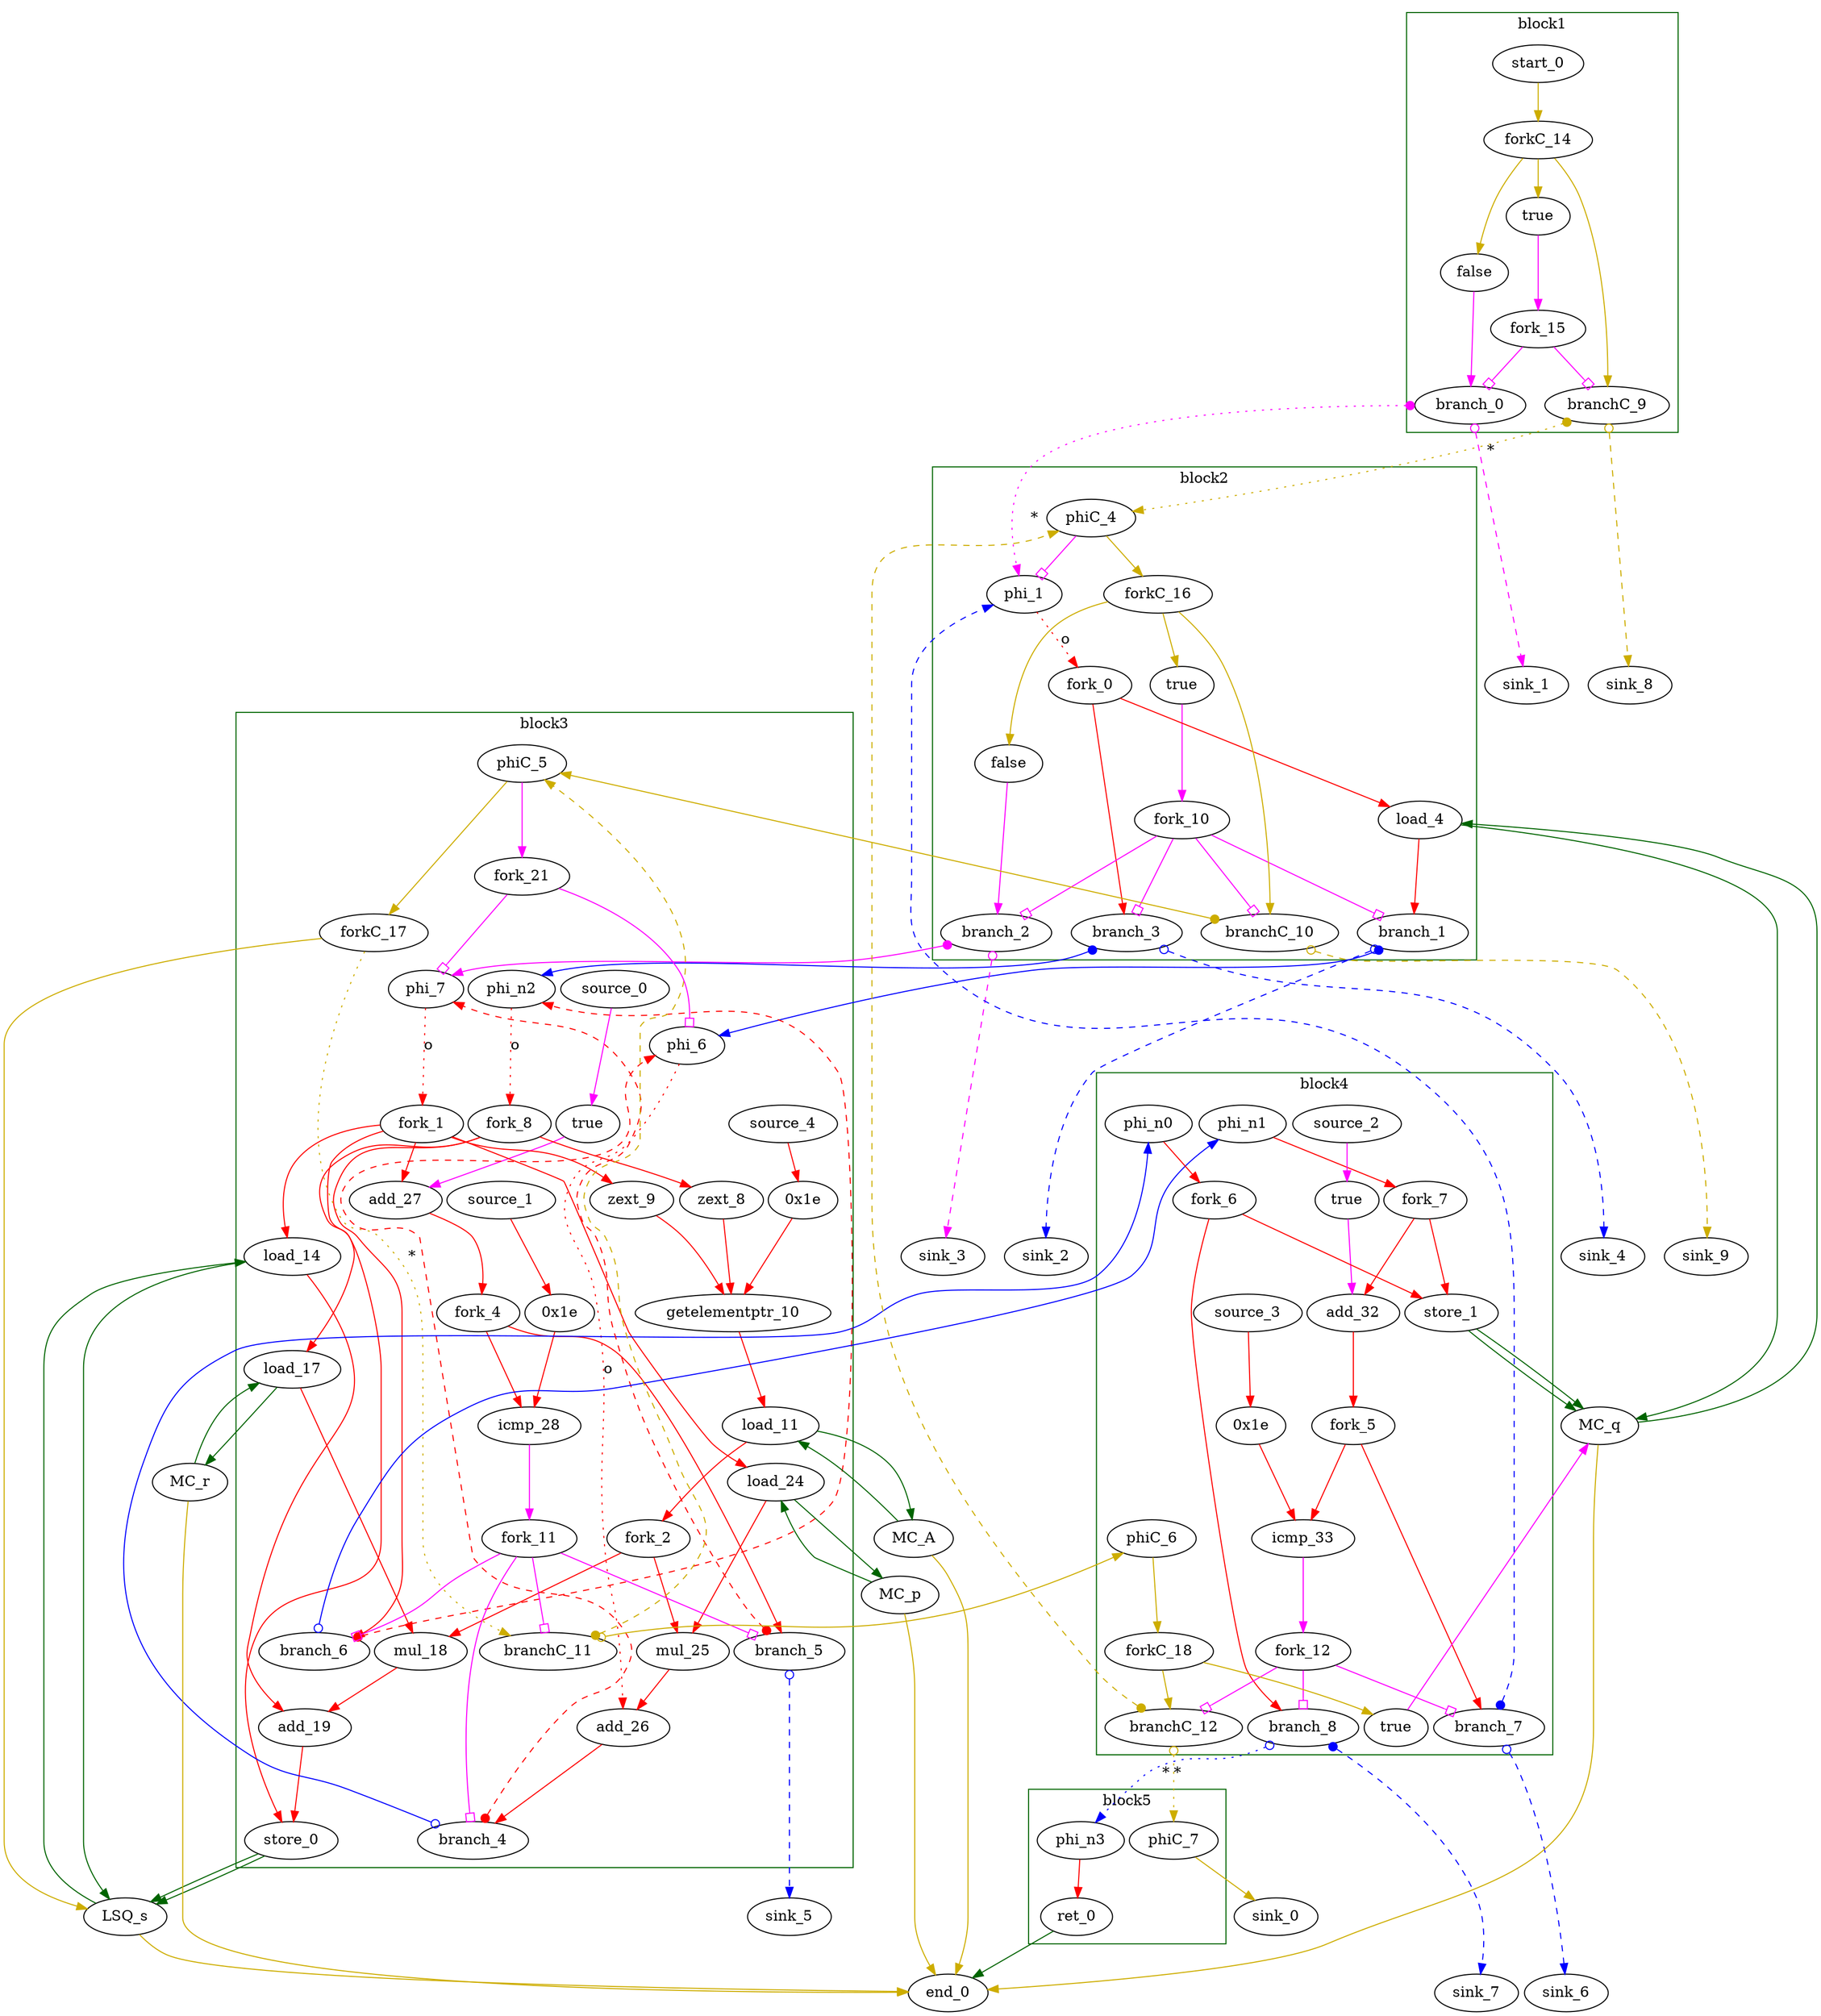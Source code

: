 // Number of blocks: 92
// Number of channels: 136
Digraph G {

  // Blocks
subgraph cluster_1 {
color = "darkgreen"
label = "block1"
  brCst_block1 [type=Constant, in="in1:1", out="out1:1", bbID = 1, value="0x1", label=true,  shape=oval];
  cst_0 [type=Constant, in="in1:1", out="out1:1", bbID = 1, value="0x0", label=false,  shape=oval];
  branch_0 [type=Branch, in="in1:1 in2?:1", out="out1+:1 out2-:1", bbID = 1,  shape=oval];
  start_0 [type=Entry, in="in1:0", out="out1:0", bbID = 1,  shape=oval];
  forkC_14 [type=Fork, in="in1:0", out="out1:0 out2:0 out3:0", bbID = 1,  shape=oval];
  branchC_9 [type=Branch, in="in1:0 in2?:1", out="out1+:0 out2-:0", bbID = 1,  shape=oval];
  fork_15 [type=Fork, in="in1:1", out="out1:1 out2:1", bbID = 1,  shape=oval];
}
subgraph cluster_2 {
color = "darkgreen"
label = "block2"
  phi_1 [type=Mux, in="in1?:1 in2:5 in3:5", out="out1:5", delay=1.624, bbID = 2,  shape=oval];
  load_4 [type=Operator, in="in1:32 in2:5", out="out1:32 out2:5", op = "mc_load_op", delay=7.999, latency=2, bbID = 2, portID = 0, offset = 0,  shape=oval];
  brCst_block2 [type=Constant, in="in1:1", out="out1:1", bbID = 2, value="0x1", label=true,  shape=oval];
  cst_1 [type=Constant, in="in1:1", out="out1:1", bbID = 2, value="0x0", label=false,  shape=oval];
  fork_0 [type=Fork, in="in1:5", out="out1:5 out2:5", bbID = 2,  shape=oval];
  branch_1 [type=Branch, in="in1:32 in2?:1", out="out1+:32 out2-:32", bbID = 2,  shape=oval];
  branch_2 [type=Branch, in="in1:1 in2?:1", out="out1+:1 out2-:1", bbID = 2,  shape=oval];
  branch_3 [type=Branch, in="in1:5 in2?:1", out="out1+:5 out2-:5", bbID = 2,  shape=oval];
  fork_10 [type=Fork, in="in1:1", out="out1:1 out2:1 out3:1 out4:1", bbID = 2,  shape=oval];
  phiC_4 [type=CntrlMerge, in="in1:0 in2:0", out="out1:0 out2?:1", bbID = 2,  shape=oval];
  forkC_16 [type=Fork, in="in1:0", out="out1:0 out2:0 out3:0", bbID = 2,  shape=oval];
  branchC_10 [type=Branch, in="in1:0 in2?:1", out="out1+:0 out2-:0", bbID = 2,  shape=oval];
}
subgraph cluster_3 {
color = "darkgreen"
label = "block3"
  phi_6 [type=Mux, in="in1?:1 in2:32 in3:32", out="out1:32", delay=1.624, bbID = 3,  shape=oval];
  phi_7 [type=Mux, in="in1?:1 in2:5 in3:5", out="out1:5", delay=1.624, bbID = 3,  shape=oval];
  zext_8 [type=Operator, in="in1:5", out="out1:5", op = "zext_op", bbID = 3,  shape=oval];
  zext_9 [type=Operator, in="in1:5", out="out1:5", op = "zext_op", bbID = 3,  shape=oval];
  getelementptr_10 [type=Operator, in="in1:32 in2:32 in3:32", out="out1:32", op = "getelementptr_op", delay=8.328, constants=1, bbID = 3,  shape=oval];
  load_11 [type=Operator, in="in1:32 in2:32", out="out1:32 out2:32", op = "mc_load_op", delay=7.999, latency=2, bbID = 3, portID = 0, offset = 0,  shape=oval];
  load_14 [type=Operator, in="in1:32 in2:5", out="out1:32 out2:5", op = "lsq_load_op", delay=7.999, latency=5, bbID = 3, portID = 0, offset = 0,  shape=oval];
  load_17 [type=Operator, in="in1:32 in2:5", out="out1:32 out2:5", op = "mc_load_op", delay=7.999, latency=2, bbID = 3, portID = 0, offset = 0,  shape=oval];
  mul_18 [type=Operator, in="in1:32 in2:32", out="out1:32", op = "mul_op", latency=4, bbID = 3,  shape=oval];
  add_19 [type=Operator, in="in1:32 in2:32", out="out1:32", op = "add_op", delay=3.146, bbID = 3,  shape=oval];
  store_0 [type=Operator, in="in1:32 in2:5", out="out1:32 out2:5", op = "lsq_store_op", delay=8.058, bbID = 3, portID = 0, offset = 0,  shape=oval];
  load_24 [type=Operator, in="in1:32 in2:5", out="out1:32 out2:5", op = "mc_load_op", delay=7.999, latency=2, bbID = 3, portID = 0, offset = 0,  shape=oval];
  mul_25 [type=Operator, in="in1:32 in2:32", out="out1:32", op = "mul_op", latency=4, bbID = 3,  shape=oval];
  add_26 [type=Operator, in="in1:32 in2:32", out="out1:32", op = "add_op", delay=3.146, bbID = 3,  shape=oval];
  cst_2 [type=Constant, in="in1:1", out="out1:1", bbID = 3, value="0x1", label=true,  shape=oval];
  add_27 [type=Operator, in="in1:5 in2:5", out="out1:5", op = "add_op", delay=3.146, bbID = 3,  shape=oval];
  cst_3 [type=Constant, in="in1:5", out="out1:5", bbID = 3, value="0x1e", label="0x1e",  shape=oval];
  icmp_28 [type=Operator, in="in1:5 in2:5", out="out1:1", op = "icmp_ult_op", delay=3.439, bbID = 3,  shape=oval];
  cst_6 [type=Constant, in="in1:5", out="out1:5", bbID = 3, value="0x1e", label="0x1e",  shape=oval];
  phi_n2 [type=Merge, in="in1:5 in2:5", out="out1:5", delay=1.624, bbID = 3,  shape=oval];
  fork_1 [type=Fork, in="in1:5", out="out1:5 out2:5 out3:5 out4:5 out5:5", bbID = 3,  shape=oval];
  fork_2 [type=Fork, in="in1:32", out="out1:32 out2:32", bbID = 3,  shape=oval];
  fork_4 [type=Fork, in="in1:5", out="out1:5 out2:5", bbID = 3,  shape=oval];
  fork_8 [type=Fork, in="in1:5", out="out1:5 out2:5 out3:5", bbID = 3,  shape=oval];
  branch_4 [type=Branch, in="in1:32 in2?:1", out="out1+:32 out2-:32", bbID = 3,  shape=oval];
  branch_5 [type=Branch, in="in1:5 in2?:1", out="out1+:5 out2-:5", bbID = 3,  shape=oval];
  branch_6 [type=Branch, in="in1:5 in2?:1", out="out1+:5 out2-:5", bbID = 3,  shape=oval];
  fork_11 [type=Fork, in="in1:1", out="out1:1 out2:1 out3:1 out4:1", bbID = 3,  shape=oval];
  phiC_5 [type=CntrlMerge, in="in1:0 in2:0", out="out1:0 out2?:1", bbID = 3,  shape=oval];
  forkC_17 [type=Fork, in="in1:0", out="out1:0 out2:0", bbID = 3,  shape=oval];
  branchC_11 [type=Branch, in="in1:0 in2?:1", out="out1+:0 out2-:0", bbID = 3,  shape=oval];
  source_0 [type=Source, out="out1:1", bbID = 3,  shape=oval];
  source_1 [type=Source, out="out1:5", bbID = 3,  shape=oval];
  source_4 [type=Source, out="out1:5", bbID = 3,  shape=oval];
  fork_21 [type=Fork, in="in1:1", out="out1:1 out2:1", bbID = 3,  shape=oval];
}
subgraph cluster_4 {
color = "darkgreen"
label = "block4"
  store_1 [type=Operator, in="in1:32 in2:5", out="out1:32 out2:5", op = "mc_store_op", delay=8.058, bbID = 4, portID = 0, offset = 0,  shape=oval];
  cst_4 [type=Constant, in="in1:1", out="out1:1", bbID = 4, value="0x1", label=true,  shape=oval];
  add_32 [type=Operator, in="in1:5 in2:5", out="out1:5", op = "add_op", delay=3.146, bbID = 4,  shape=oval];
  cst_5 [type=Constant, in="in1:5", out="out1:5", bbID = 4, value="0x1e", label="0x1e",  shape=oval];
  icmp_33 [type=Operator, in="in1:5 in2:5", out="out1:1", op = "icmp_ult_op", delay=3.439, bbID = 4,  shape=oval];
  phi_n0 [type=Merge, in="in1:32", out="out1:32", bbID = 4,  shape=oval];
  phi_n1 [type=Merge, in="in1:5", out="out1:5", bbID = 4,  shape=oval];
  fork_5 [type=Fork, in="in1:5", out="out1:5 out2:5", bbID = 4,  shape=oval];
  fork_6 [type=Fork, in="in1:32", out="out1:32 out2:32", bbID = 4,  shape=oval];
  fork_7 [type=Fork, in="in1:5", out="out1:5 out2:5", bbID = 4,  shape=oval];
  branch_7 [type=Branch, in="in1:5 in2?:1", out="out1+:5 out2-:5", bbID = 4,  shape=oval];
  branch_8 [type=Branch, in="in1:32 in2?:1", out="out1+:32 out2-:32", bbID = 4,  shape=oval];
  fork_12 [type=Fork, in="in1:1", out="out1:1 out2:1 out3:1", bbID = 4,  shape=oval];
  cst_7 [type=Constant, in="in1:1", out="out1:1", bbID = 4, value="0x1", label=true,  shape=oval];
  phiC_6 [type=Merge, in="in1:0", out="out1:0", bbID = 4,  shape=oval];
  forkC_18 [type=Fork, in="in1:0", out="out1:0 out2:0", bbID = 4,  shape=oval];
  branchC_12 [type=Branch, in="in1:0 in2?:1", out="out1+:0 out2-:0", bbID = 4,  shape=oval];
  source_2 [type=Source, out="out1:1", bbID = 4,  shape=oval];
  source_3 [type=Source, out="out1:5", bbID = 4,  shape=oval];
}
subgraph cluster_5 {
color = "darkgreen"
label = "block5"
  ret_0 [type=Operator, in="in1:32", out="out1:32", op = "ret_op", bbID = 5,  shape=oval];
  phi_n3 [type=Merge, in="in1:32", out="out1:32", bbID = 5,  shape=oval];
  phiC_7 [type=Merge, in="in1:0", out="out1:0", bbID = 5,  shape=oval];
}
  LSQ_s [type=LSQ, in="in1:0*c0 in2:5*l0a in3:5*s0a in4:32*s0d", out="out1:32*l0d out2:0*e", bbID = 0, memory = "s", bbcount = 1, ldcount = 1, stcount = 1, fifoDepth = 16, numLoads = "{1}", numStores = "{1}", loadOffsets = "{{0;0;0;0;0;0;0;0;0;0;0;0;0;0;0;0}}", storeOffsets = "{{1;0;0;0;0;0;0;0;0;0;0;0;0;0;0;0}}", loadPorts = "{{0;0;0;0;0;0;0;0;0;0;0;0;0;0;0;0}}", storePorts = "{{0;0;0;0;0;0;0;0;0;0;0;0;0;0;0;0}}", ];
  MC_q [type=MC, in="in1:32*c0 in2:5*l0a in3:5*s0a in4:32*s0d", out="out1:32*l0d out2:0*e", bbID = 0, memory = "q", bbcount = 1, ldcount = 1, stcount = 1, ];
  MC_A [type=MC, in="in1:32*l0a", out="out1:32*l0d out2:0*e", bbID = 0, memory = "A", bbcount = 0, ldcount = 1, stcount = 0, ];
  MC_r [type=MC, in="in1:5*l0a", out="out1:32*l0d out2:0*e", bbID = 0, memory = "r", bbcount = 0, ldcount = 1, stcount = 0, ];
  MC_p [type=MC, in="in1:5*l0a", out="out1:32*l0d out2:0*e", bbID = 0, memory = "p", bbcount = 0, ldcount = 1, stcount = 0, ];
  end_0 [type=Exit, in="in1:0*e in2:0*e in3:0*e in4:0*e in5:0*e in6:32", out="out1:32", bbID = 0,  shape=oval];
  sink_0 [type=Sink, in="in1:0", bbID = 0,  shape=oval];
  sink_1 [type=Sink, in="in1:1", bbID = 0,  shape=oval];
  sink_2 [type=Sink, in="in1:32", bbID = 0,  shape=oval];
  sink_3 [type=Sink, in="in1:1", bbID = 0,  shape=oval];
  sink_4 [type=Sink, in="in1:5", bbID = 0,  shape=oval];
  sink_5 [type=Sink, in="in1:5", bbID = 0,  shape=oval];
  sink_6 [type=Sink, in="in1:5", bbID = 0,  shape=oval];
  sink_7 [type=Sink, in="in1:32", bbID = 0,  shape=oval];
  sink_8 [type=Sink, in="in1:0", bbID = 0,  shape=oval];
  sink_9 [type=Sink, in="in1:0", bbID = 0,  shape=oval];

  // Channels
  brCst_block1 -> fork_15 [from=out1, to=in1, arrowhead=normal, color=magenta];
  cst_0 -> branch_0 [from=out1, to=in1, arrowhead=normal, color=magenta];
  phi_1 -> fork_0 [from=out1, to=in1, arrowhead=normal, color=red, slots=1, style=dotted, label="o", transparent=true];
  load_4 -> branch_1 [from=out1, to=in1, arrowhead=normal, color=red];
  load_4 -> MC_q [from=out2, to=in2, arrowhead=normal, color=darkgreen];
  brCst_block2 -> fork_10 [from=out1, to=in1, arrowhead=normal, color=magenta];
  phi_6 -> add_26 [from=out1, to=in1, arrowhead=normal, color=red, slots=1, style=dotted, label="o", transparent=true];
  cst_1 -> branch_2 [from=out1, to=in1, arrowhead=normal, color=magenta];
  phi_7 -> fork_1 [from=out1, to=in1, arrowhead=normal, color=red, slots=1, style=dotted, label="o", transparent=true];
  zext_8 -> getelementptr_10 [from=out1, to=in1, arrowhead=normal, color=red];
  zext_9 -> getelementptr_10 [from=out1, to=in2, arrowhead=normal, color=red];
  getelementptr_10 -> load_11 [from=out1, to=in2, arrowhead=normal, color=red];
  load_11 -> fork_2 [from=out1, to=in1, arrowhead=normal, color=red];
  load_11 -> MC_A [from=out2, to=in1, arrowhead=normal, color=darkgreen];
  load_14 -> add_19 [from=out1, to=in1, arrowhead=normal, color=red];
  load_14 -> LSQ_s [from=out2, to=in2, arrowhead=normal, color=darkgreen];
  load_17 -> mul_18 [from=out1, to=in1, arrowhead=normal, color=red];
  load_17 -> MC_r [from=out2, to=in1, arrowhead=normal, color=darkgreen];
  mul_18 -> add_19 [from=out1, to=in2, arrowhead=normal, color=red];
  add_19 -> store_0 [from=out1, to=in1, arrowhead=normal, color=red];
  store_0 -> LSQ_s [from=out2, to=in3, arrowhead=normal, color=darkgreen];
  store_0 -> LSQ_s [from=out1, to=in4, arrowhead=normal, color=darkgreen];
  load_24 -> mul_25 [from=out1, to=in2, arrowhead=normal, color=red];
  load_24 -> MC_p [from=out2, to=in1, arrowhead=normal, color=darkgreen];
  mul_25 -> add_26 [from=out1, to=in2, arrowhead=normal, color=red];
  add_26 -> branch_4 [from=out1, to=in1, arrowhead=normal, color=red];
  cst_2 -> add_27 [from=out1, to=in2, arrowhead=normal, color=magenta];
  add_27 -> fork_4 [from=out1, to=in1, arrowhead=normal, color=red];
  cst_3 -> icmp_28 [from=out1, to=in2, arrowhead=normal, color=red];
  icmp_28 -> fork_11 [from=out1, to=in1, arrowhead=normal, color=magenta];
  store_1 -> MC_q [from=out2, to=in3, arrowhead=normal, color=darkgreen];
  store_1 -> MC_q [from=out1, to=in4, arrowhead=normal, color=darkgreen];
  cst_4 -> add_32 [from=out1, to=in2, arrowhead=normal, color=magenta];
  add_32 -> fork_5 [from=out1, to=in1, arrowhead=normal, color=red];
  cst_5 -> icmp_33 [from=out1, to=in2, arrowhead=normal, color=red];
  icmp_33 -> fork_12 [from=out1, to=in1, arrowhead=normal, color=magenta];
  ret_0 -> end_0 [from=out1, to=in6, arrowhead=normal, color=darkgreen];
  cst_6 -> getelementptr_10 [from=out1, to=in3, arrowhead=normal, color=red];
  phi_n0 -> fork_6 [from=out1, to=in1, arrowhead=normal, color=red];
  phi_n1 -> fork_7 [from=out1, to=in1, arrowhead=normal, color=red];
  phi_n2 -> fork_8 [from=out1, to=in1, arrowhead=normal, color=red, slots=1, style=dotted, label="o", transparent=true];
  phi_n3 -> ret_0 [from=out1, to=in1, arrowhead=normal, color=red];
  fork_0 -> load_4 [from=out1, to=in2, arrowhead=normal, color=red];
  fork_0 -> branch_3 [from=out2, to=in1, arrowhead=normal, color=red];
  fork_1 -> zext_9 [from=out1, to=in1, arrowhead=normal, color=red];
  fork_1 -> load_14 [from=out3, to=in2, arrowhead=normal, color=red];
  fork_1 -> store_0 [from=out4, to=in2, arrowhead=normal, color=red];
  fork_1 -> load_24 [from=out5, to=in2, arrowhead=normal, color=red];
  fork_1 -> add_27 [from=out2, to=in1, arrowhead=normal, color=red];
  fork_2 -> mul_18 [from=out1, to=in2, arrowhead=normal, color=red];
  fork_2 -> mul_25 [from=out2, to=in1, arrowhead=normal, color=red];
  fork_4 -> icmp_28 [from=out1, to=in1, arrowhead=normal, color=red];
  fork_4 -> branch_5 [from=out2, to=in1, arrowhead=normal, color=red];
  fork_5 -> icmp_33 [from=out1, to=in1, arrowhead=normal, color=red];
  fork_5 -> branch_7 [from=out2, to=in1, arrowhead=normal, color=red];
  fork_6 -> store_1 [from=out1, to=in1, arrowhead=normal, color=red];
  fork_6 -> branch_8 [from=out2, to=in1, arrowhead=normal, color=red];
  fork_7 -> store_1 [from=out1, to=in2, arrowhead=normal, color=red];
  fork_7 -> add_32 [from=out2, to=in1, arrowhead=normal, color=red];
  fork_8 -> zext_8 [from=out1, to=in1, arrowhead=normal, color=red];
  fork_8 -> load_17 [from=out2, to=in2, arrowhead=normal, color=red];
  fork_8 -> branch_6 [from=out3, to=in1, arrowhead=normal, color=red];
  branch_0 -> phi_1 [from=out1, to=in2, dir=both, arrowtail=dot, arrowhead=normal, color=magenta, slots=1, style=dotted, label="*", transparent=false];
  branch_0 -> sink_1 [from=out2, to=in1, dir=both, arrowtail=odot, arrowhead=normal, color=magenta, style=dashed, minlen = 3];
  branch_1 -> phi_6 [from=out1, to=in2, dir=both, arrowtail=dot, arrowhead=normal, color=blue];
  branch_1 -> sink_2 [from=out2, to=in1, dir=both, arrowtail=odot, arrowhead=normal, color=blue, style=dashed, minlen = 3];
  branch_2 -> phi_7 [from=out1, to=in2, dir=both, arrowtail=dot, arrowhead=normal, color=magenta];
  branch_2 -> sink_3 [from=out2, to=in1, dir=both, arrowtail=odot, arrowhead=normal, color=magenta, style=dashed, minlen = 3];
  branch_3 -> phi_n2 [from=out1, to=in1, dir=both, arrowtail=dot, arrowhead=normal, color=blue];
  branch_3 -> sink_4 [from=out2, to=in1, dir=both, arrowtail=odot, arrowhead=normal, color=blue, style=dashed, minlen = 3];
  fork_10 -> branch_1 [from=out3, to=in2, arrowhead=obox, color=magenta];
  fork_10 -> branch_2 [from=out2, to=in2, arrowhead=obox, color=magenta];
  fork_10 -> branch_3 [from=out1, to=in2, arrowhead=obox, color=magenta];
  fork_10 -> branchC_10 [from=out4, to=in2, arrowhead=obox, color=magenta];
  branch_4 -> phi_6 [from=out1, to=in3, dir=both, arrowtail=dot, arrowhead=normal, color=red, constraint=false, style=dashed, minlen = 3];
  branch_4 -> phi_n0 [from=out2, to=in1, dir=both, arrowtail=odot, arrowhead=normal, color=blue];
  branch_5 -> phi_7 [from=out1, to=in3, dir=both, arrowtail=dot, arrowhead=normal, color=red, constraint=false, style=dashed, minlen = 3];
  branch_5 -> sink_5 [from=out2, to=in1, dir=both, arrowtail=odot, arrowhead=normal, color=blue, style=dashed, minlen = 3];
  branch_6 -> phi_n1 [from=out2, to=in1, dir=both, arrowtail=odot, arrowhead=normal, color=blue];
  branch_6 -> phi_n2 [from=out1, to=in2, dir=both, arrowtail=dot, arrowhead=normal, color=red, constraint=false, style=dashed, minlen = 3];
  fork_11 -> branch_4 [from=out3, to=in2, arrowhead=obox, color=magenta];
  fork_11 -> branch_5 [from=out2, to=in2, arrowhead=obox, color=magenta];
  fork_11 -> branch_6 [from=out1, to=in2, arrowhead=obox, color=magenta];
  fork_11 -> branchC_11 [from=out4, to=in2, arrowhead=obox, color=magenta];
  branch_7 -> phi_1 [from=out1, to=in3, dir=both, arrowtail=dot, arrowhead=normal, color=blue, style=dashed, minlen = 3];
  branch_7 -> sink_6 [from=out2, to=in1, dir=both, arrowtail=odot, arrowhead=normal, color=blue, style=dashed, minlen = 3];
  branch_8 -> phi_n3 [from=out2, to=in1, dir=both, arrowtail=odot, arrowhead=normal, color=blue, slots=1, style=dotted, label="*", transparent=false];
  branch_8 -> sink_7 [from=out1, to=in1, dir=both, arrowtail=dot, arrowhead=normal, color=blue, style=dashed, minlen = 3];
  fork_12 -> branch_7 [from=out2, to=in2, arrowhead=obox, color=magenta];
  fork_12 -> branch_8 [from=out1, to=in2, arrowhead=obox, color=magenta];
  fork_12 -> branchC_12 [from=out3, to=in2, arrowhead=obox, color=magenta];
  LSQ_s -> load_14 [from=out1, to=in1, arrowhead=normal, color=darkgreen];
  LSQ_s -> end_0 [from=out2, to=in1, arrowhead=normal, color=gold3];
  MC_q -> load_4 [from=out1, to=in1, arrowhead=normal, color=darkgreen];
  MC_q -> end_0 [from=out2, to=in2, arrowhead=normal, color=gold3];
  MC_A -> load_11 [from=out1, to=in1, arrowhead=normal, color=darkgreen];
  MC_A -> end_0 [from=out2, to=in3, arrowhead=normal, color=gold3];
  MC_r -> load_17 [from=out1, to=in1, arrowhead=normal, color=darkgreen];
  MC_r -> end_0 [from=out2, to=in4, arrowhead=normal, color=gold3];
  MC_p -> load_24 [from=out1, to=in1, arrowhead=normal, color=darkgreen];
  MC_p -> end_0 [from=out2, to=in5, arrowhead=normal, color=gold3];
  cst_7 -> MC_q [from=out1, to=in1, arrowhead=normal, color=magenta];
  start_0 -> forkC_14 [from=out1, to=in1, arrowhead=normal, color=gold3];
  forkC_14 -> brCst_block1 [from=out3, to=in1, arrowhead=normal, color=gold3];
  forkC_14 -> cst_0 [from=out1, to=in1, arrowhead=normal, color=gold3];
  forkC_14 -> branchC_9 [from=out2, to=in1, arrowhead=normal, color=gold3];
  branchC_9 -> phiC_4 [from=out1, to=in1, dir=both, arrowtail=dot, arrowhead=normal, color=gold3, slots=1, style=dotted, label="*", transparent=false];
  branchC_9 -> sink_8 [from=out2, to=in1, dir=both, arrowtail=odot, arrowhead=normal, color=gold3, style=dashed, minlen = 3];
  fork_15 -> branch_0 [from=out1, to=in2, arrowhead=obox, color=magenta];
  fork_15 -> branchC_9 [from=out2, to=in2, arrowhead=obox, color=magenta];
  phiC_4 -> phi_1 [from=out2, to=in1, arrowhead=obox, color=magenta];
  phiC_4 -> forkC_16 [from=out1, to=in1, arrowhead=normal, color=gold3];
  forkC_16 -> brCst_block2 [from=out3, to=in1, arrowhead=normal, color=gold3];
  forkC_16 -> cst_1 [from=out1, to=in1, arrowhead=normal, color=gold3];
  forkC_16 -> branchC_10 [from=out2, to=in1, arrowhead=normal, color=gold3];
  branchC_10 -> phiC_5 [from=out1, to=in1, dir=both, arrowtail=dot, arrowhead=normal, color=gold3];
  branchC_10 -> sink_9 [from=out2, to=in1, dir=both, arrowtail=odot, arrowhead=normal, color=gold3, style=dashed, minlen = 3];
  phiC_5 -> forkC_17 [from=out1, to=in1, arrowhead=normal, color=gold3];
  phiC_5 -> fork_21 [from=out2, to=in1, arrowhead=normal, color=magenta];
  forkC_17 -> LSQ_s [from=out1, to=in1, arrowhead=normal, color=gold3];
  forkC_17 -> branchC_11 [from=out2, to=in1, arrowhead=normal, color=gold3, slots=1, style=dotted, label="*", transparent=false];
  branchC_11 -> phiC_5 [from=out1, to=in2, dir=both, arrowtail=dot, arrowhead=normal, color=gold3, constraint=false, style=dashed, minlen = 3];
  branchC_11 -> phiC_6 [from=out2, to=in1, dir=both, arrowtail=odot, arrowhead=normal, color=gold3];
  phiC_6 -> forkC_18 [from=out1, to=in1, arrowhead=normal, color=gold3];
  forkC_18 -> cst_7 [from=out1, to=in1, arrowhead=normal, color=gold3];
  forkC_18 -> branchC_12 [from=out2, to=in1, arrowhead=normal, color=gold3];
  branchC_12 -> phiC_4 [from=out1, to=in2, dir=both, arrowtail=dot, arrowhead=normal, color=gold3, style=dashed, minlen = 3];
  branchC_12 -> phiC_7 [from=out2, to=in1, dir=both, arrowtail=odot, arrowhead=normal, color=gold3, slots=1, style=dotted, label="*", transparent=false];
  phiC_7 -> sink_0 [from=out1, to=in1, arrowhead=normal, color=gold3];
  source_0 -> cst_2 [from=out1, to=in1, arrowhead=normal, color=magenta];
  source_1 -> cst_3 [from=out1, to=in1, arrowhead=normal, color=red];
  source_2 -> cst_4 [from=out1, to=in1, arrowhead=normal, color=magenta];
  source_3 -> cst_5 [from=out1, to=in1, arrowhead=normal, color=red];
  source_4 -> cst_6 [from=out1, to=in1, arrowhead=normal, color=red];
  fork_21 -> phi_6 [from=out1, to=in1, arrowhead=obox, color=magenta];
  fork_21 -> phi_7 [from=out2, to=in1, arrowhead=obox, color=magenta];
}
